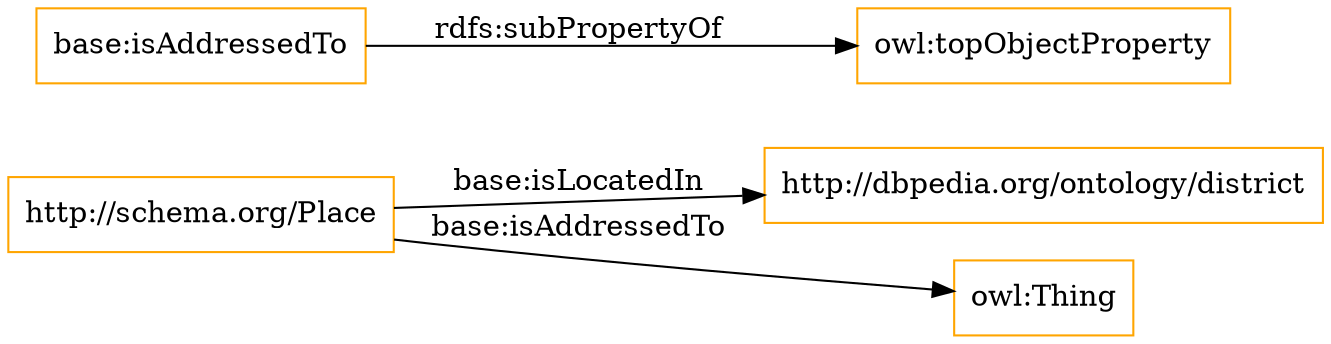 digraph ar2dtool_diagram { 
rankdir=LR;
size="1501"
node [shape = rectangle, color="orange"]; "http://dbpedia.org/ontology/district" "http://schema.org/Place" ; /*classes style*/
	"base:isAddressedTo" -> "owl:topObjectProperty" [ label = "rdfs:subPropertyOf" ];
	"http://schema.org/Place" -> "http://dbpedia.org/ontology/district" [ label = "base:isLocatedIn" ];
	"http://schema.org/Place" -> "owl:Thing" [ label = "base:isAddressedTo" ];

}

